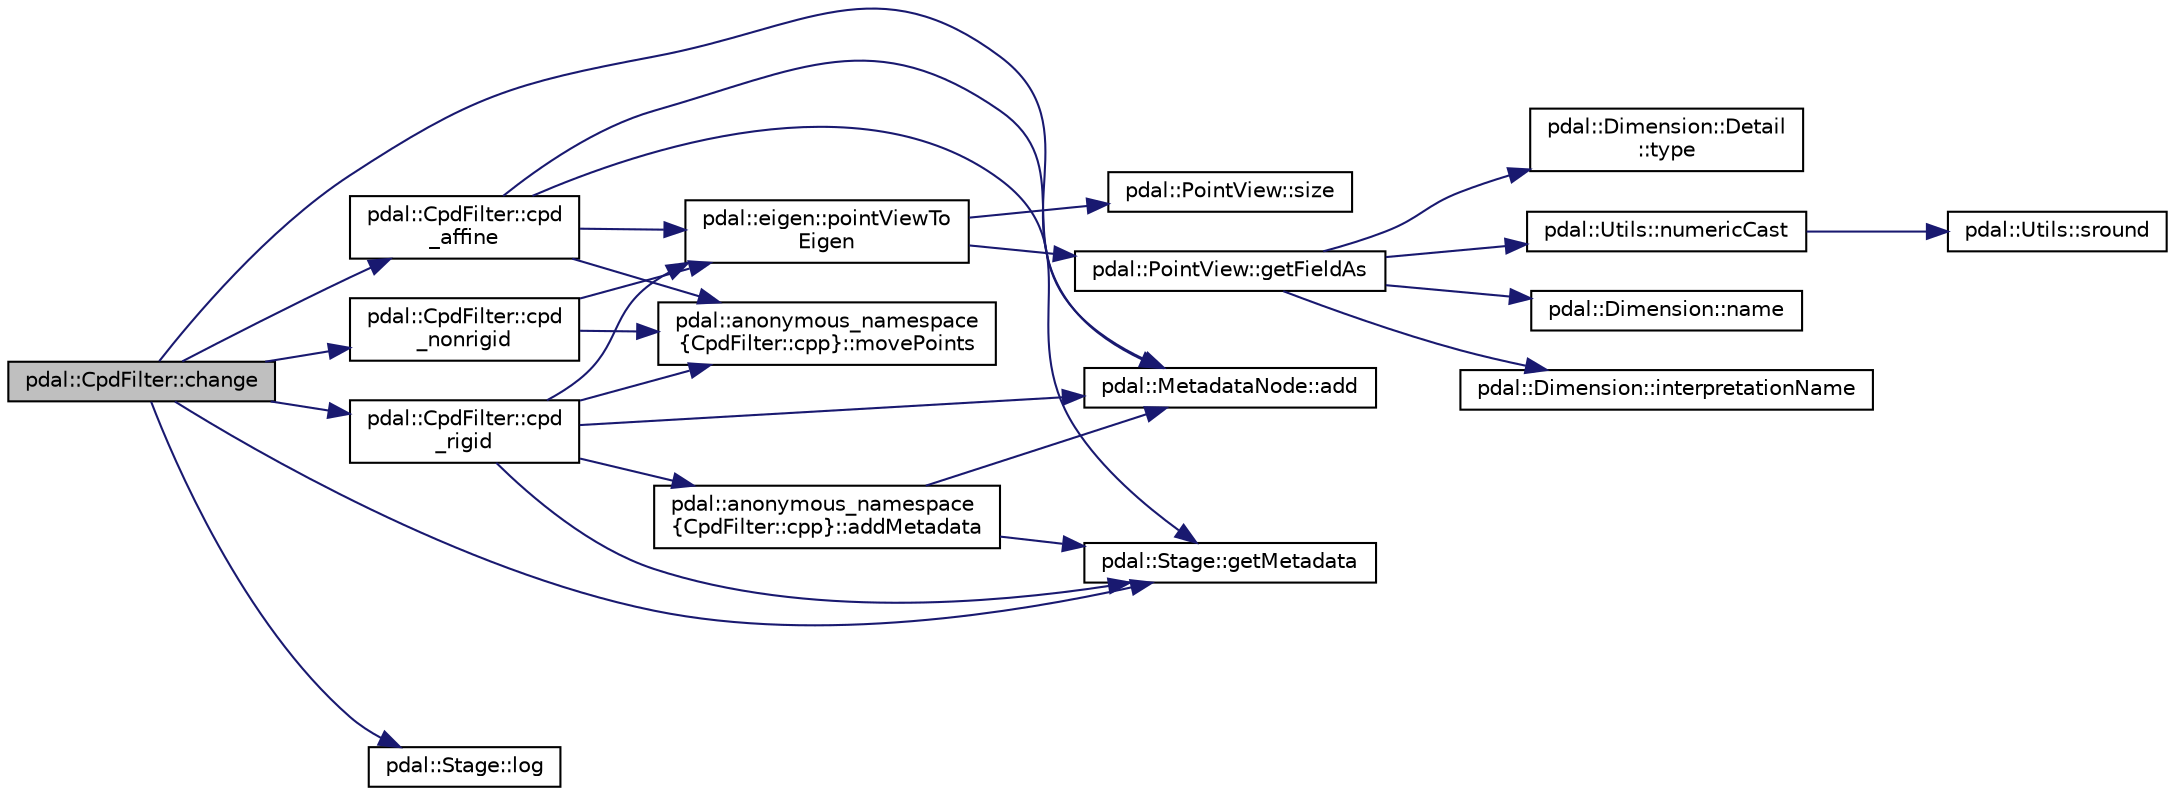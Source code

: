 digraph "pdal::CpdFilter::change"
{
  edge [fontname="Helvetica",fontsize="10",labelfontname="Helvetica",labelfontsize="10"];
  node [fontname="Helvetica",fontsize="10",shape=record];
  rankdir="LR";
  Node1 [label="pdal::CpdFilter::change",height=0.2,width=0.4,color="black", fillcolor="grey75", style="filled", fontcolor="black"];
  Node1 -> Node2 [color="midnightblue",fontsize="10",style="solid",fontname="Helvetica"];
  Node2 [label="pdal::MetadataNode::add",height=0.2,width=0.4,color="black", fillcolor="white", style="filled",URL="$classpdal_1_1MetadataNode.html#af2c1c5d91f6ab47a804aa8a0a1b043c2"];
  Node1 -> Node3 [color="midnightblue",fontsize="10",style="solid",fontname="Helvetica"];
  Node3 [label="pdal::CpdFilter::cpd\l_affine",height=0.2,width=0.4,color="black", fillcolor="white", style="filled",URL="$classpdal_1_1CpdFilter.html#a55cac5b8ab1960cab5dbc87473996e5b"];
  Node3 -> Node4 [color="midnightblue",fontsize="10",style="solid",fontname="Helvetica"];
  Node4 [label="pdal::eigen::pointViewTo\lEigen",height=0.2,width=0.4,color="black", fillcolor="white", style="filled",URL="$namespacepdal_1_1eigen.html#a8cca9caad55d997fe9e961272c2cea8c"];
  Node4 -> Node5 [color="midnightblue",fontsize="10",style="solid",fontname="Helvetica"];
  Node5 [label="pdal::PointView::size",height=0.2,width=0.4,color="black", fillcolor="white", style="filled",URL="$classpdal_1_1PointView.html#a4c2fba9b5d7a61f19a558bb08405555d"];
  Node4 -> Node6 [color="midnightblue",fontsize="10",style="solid",fontname="Helvetica"];
  Node6 [label="pdal::PointView::getFieldAs",height=0.2,width=0.4,color="black", fillcolor="white", style="filled",URL="$classpdal_1_1PointView.html#a4c594a6d2a469e594988194ccf125a15"];
  Node6 -> Node7 [color="midnightblue",fontsize="10",style="solid",fontname="Helvetica"];
  Node7 [label="pdal::Dimension::Detail\l::type",height=0.2,width=0.4,color="black", fillcolor="white", style="filled",URL="$classpdal_1_1Dimension_1_1Detail.html#adf5961976b7fce3d90a0dddd50519a7c"];
  Node6 -> Node8 [color="midnightblue",fontsize="10",style="solid",fontname="Helvetica"];
  Node8 [label="pdal::Utils::numericCast",height=0.2,width=0.4,color="black", fillcolor="white", style="filled",URL="$namespacepdal_1_1Utils.html#a33d614ac71aa03aaa5c10a242c4d14ac"];
  Node8 -> Node9 [color="midnightblue",fontsize="10",style="solid",fontname="Helvetica"];
  Node9 [label="pdal::Utils::sround",height=0.2,width=0.4,color="black", fillcolor="white", style="filled",URL="$namespacepdal_1_1Utils.html#a06833597f1fc4287966cfa0867128e59"];
  Node6 -> Node10 [color="midnightblue",fontsize="10",style="solid",fontname="Helvetica"];
  Node10 [label="pdal::Dimension::name",height=0.2,width=0.4,color="black", fillcolor="white", style="filled",URL="$namespacepdal_1_1Dimension.html#af3176b0b7e6b4be000317846cf7c2718"];
  Node6 -> Node11 [color="midnightblue",fontsize="10",style="solid",fontname="Helvetica"];
  Node11 [label="pdal::Dimension::interpretationName",height=0.2,width=0.4,color="black", fillcolor="white", style="filled",URL="$namespacepdal_1_1Dimension.html#acc41232ae1e707d6c928ffb9a56592d3"];
  Node3 -> Node12 [color="midnightblue",fontsize="10",style="solid",fontname="Helvetica"];
  Node12 [label="pdal::anonymous_namespace\l\{CpdFilter::cpp\}::movePoints",height=0.2,width=0.4,color="black", fillcolor="white", style="filled",URL="$namespacepdal_1_1anonymous__namespace_02CpdFilter_8cpp_03.html#a62960203deaa50dacd15380e89cfd396"];
  Node3 -> Node13 [color="midnightblue",fontsize="10",style="solid",fontname="Helvetica"];
  Node13 [label="pdal::Stage::getMetadata",height=0.2,width=0.4,color="black", fillcolor="white", style="filled",URL="$classpdal_1_1Stage.html#a03070b4d2496f6c0993fb0dfe16cc8e0"];
  Node3 -> Node2 [color="midnightblue",fontsize="10",style="solid",fontname="Helvetica"];
  Node1 -> Node14 [color="midnightblue",fontsize="10",style="solid",fontname="Helvetica"];
  Node14 [label="pdal::CpdFilter::cpd\l_nonrigid",height=0.2,width=0.4,color="black", fillcolor="white", style="filled",URL="$classpdal_1_1CpdFilter.html#a0b9f052d4f21016b097a312e69fd2a1a"];
  Node14 -> Node4 [color="midnightblue",fontsize="10",style="solid",fontname="Helvetica"];
  Node14 -> Node12 [color="midnightblue",fontsize="10",style="solid",fontname="Helvetica"];
  Node1 -> Node15 [color="midnightblue",fontsize="10",style="solid",fontname="Helvetica"];
  Node15 [label="pdal::CpdFilter::cpd\l_rigid",height=0.2,width=0.4,color="black", fillcolor="white", style="filled",URL="$classpdal_1_1CpdFilter.html#ab3a169a0a2be28e68bcfc1b0a4df60d5"];
  Node15 -> Node4 [color="midnightblue",fontsize="10",style="solid",fontname="Helvetica"];
  Node15 -> Node12 [color="midnightblue",fontsize="10",style="solid",fontname="Helvetica"];
  Node15 -> Node16 [color="midnightblue",fontsize="10",style="solid",fontname="Helvetica"];
  Node16 [label="pdal::anonymous_namespace\l\{CpdFilter::cpp\}::addMetadata",height=0.2,width=0.4,color="black", fillcolor="white", style="filled",URL="$namespacepdal_1_1anonymous__namespace_02CpdFilter_8cpp_03.html#aef63bff6713673839835a68823132c33"];
  Node16 -> Node13 [color="midnightblue",fontsize="10",style="solid",fontname="Helvetica"];
  Node16 -> Node2 [color="midnightblue",fontsize="10",style="solid",fontname="Helvetica"];
  Node15 -> Node13 [color="midnightblue",fontsize="10",style="solid",fontname="Helvetica"];
  Node15 -> Node2 [color="midnightblue",fontsize="10",style="solid",fontname="Helvetica"];
  Node1 -> Node13 [color="midnightblue",fontsize="10",style="solid",fontname="Helvetica"];
  Node1 -> Node17 [color="midnightblue",fontsize="10",style="solid",fontname="Helvetica"];
  Node17 [label="pdal::Stage::log",height=0.2,width=0.4,color="black", fillcolor="white", style="filled",URL="$classpdal_1_1Stage.html#ae8c29817e14d7cda53fdcbb23102d872"];
}
